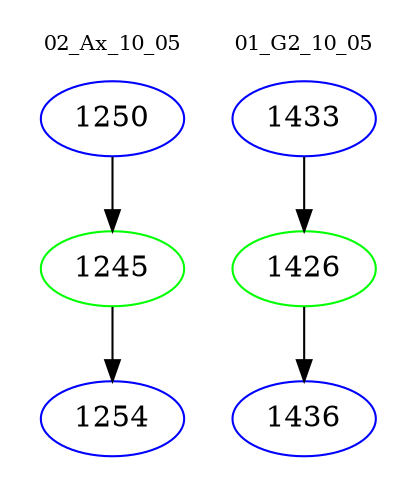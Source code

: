 digraph{
subgraph cluster_0 {
color = white
label = "02_Ax_10_05";
fontsize=10;
T0_1250 [label="1250", color="blue"]
T0_1250 -> T0_1245 [color="black"]
T0_1245 [label="1245", color="green"]
T0_1245 -> T0_1254 [color="black"]
T0_1254 [label="1254", color="blue"]
}
subgraph cluster_1 {
color = white
label = "01_G2_10_05";
fontsize=10;
T1_1433 [label="1433", color="blue"]
T1_1433 -> T1_1426 [color="black"]
T1_1426 [label="1426", color="green"]
T1_1426 -> T1_1436 [color="black"]
T1_1436 [label="1436", color="blue"]
}
}
